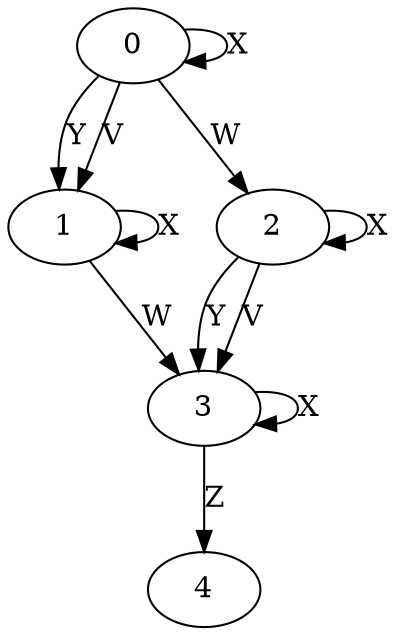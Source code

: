 digraph {
  1 -> 3[label="W"];
  0 -> 1[label="Y"];
  0 -> 1[label="V"];
  2 -> 2[label="X"];
  0 -> 0[label="X"];
  2 -> 3[label="Y"];
  0 -> 2[label="W"];
  1 -> 1[label="X"];
  2 -> 3[label="V"];
  3 -> 3[label="X"];
  3 -> 4[label="Z"];
}
